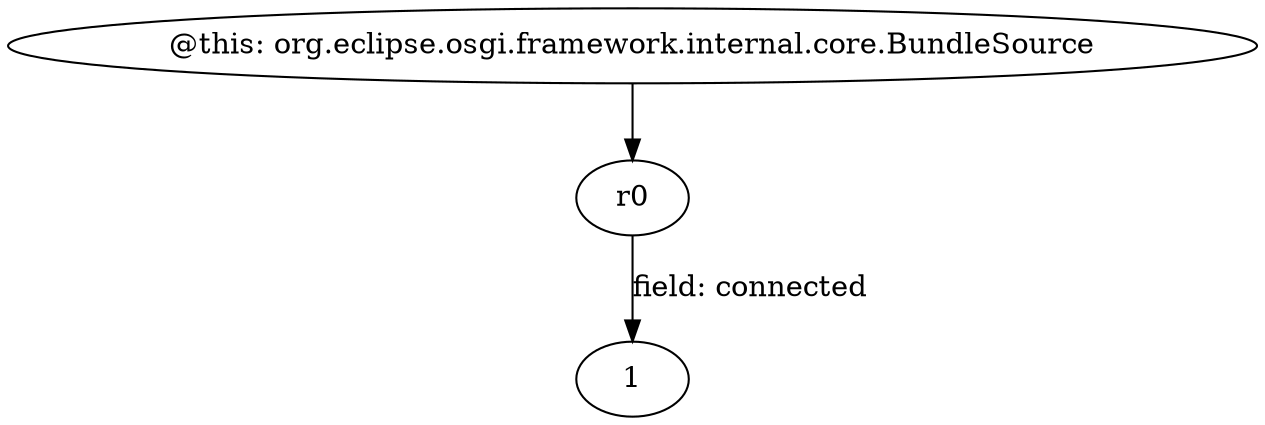 digraph g {
0[label="@this: org.eclipse.osgi.framework.internal.core.BundleSource"]
1[label="r0"]
0->1[label=""]
2[label="1"]
1->2[label="field: connected"]
}
